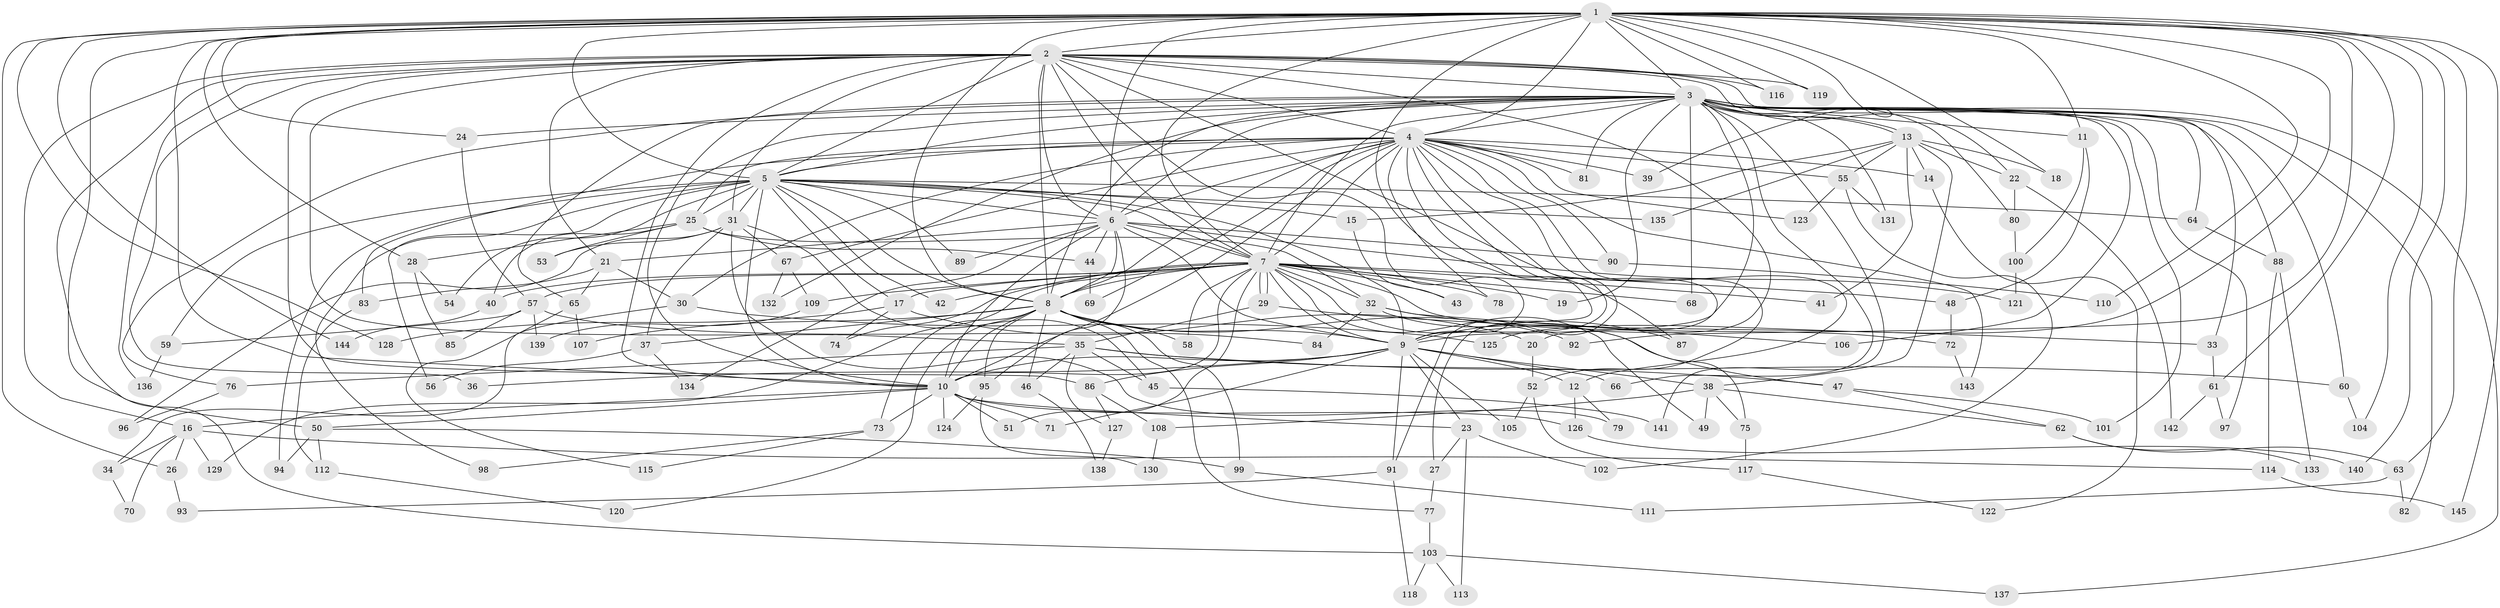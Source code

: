 // coarse degree distribution, {35: 0.009900990099009901, 26: 0.009900990099009901, 28: 0.009900990099009901, 19: 0.009900990099009901, 18: 0.009900990099009901, 3: 0.19801980198019803, 6: 0.009900990099009901, 2: 0.5346534653465347, 4: 0.1188118811881188, 7: 0.019801980198019802, 10: 0.019801980198019802, 1: 0.019801980198019802, 5: 0.009900990099009901, 9: 0.009900990099009901, 12: 0.009900990099009901}
// Generated by graph-tools (version 1.1) at 2025/49/03/04/25 21:49:41]
// undirected, 145 vertices, 315 edges
graph export_dot {
graph [start="1"]
  node [color=gray90,style=filled];
  1;
  2;
  3;
  4;
  5;
  6;
  7;
  8;
  9;
  10;
  11;
  12;
  13;
  14;
  15;
  16;
  17;
  18;
  19;
  20;
  21;
  22;
  23;
  24;
  25;
  26;
  27;
  28;
  29;
  30;
  31;
  32;
  33;
  34;
  35;
  36;
  37;
  38;
  39;
  40;
  41;
  42;
  43;
  44;
  45;
  46;
  47;
  48;
  49;
  50;
  51;
  52;
  53;
  54;
  55;
  56;
  57;
  58;
  59;
  60;
  61;
  62;
  63;
  64;
  65;
  66;
  67;
  68;
  69;
  70;
  71;
  72;
  73;
  74;
  75;
  76;
  77;
  78;
  79;
  80;
  81;
  82;
  83;
  84;
  85;
  86;
  87;
  88;
  89;
  90;
  91;
  92;
  93;
  94;
  95;
  96;
  97;
  98;
  99;
  100;
  101;
  102;
  103;
  104;
  105;
  106;
  107;
  108;
  109;
  110;
  111;
  112;
  113;
  114;
  115;
  116;
  117;
  118;
  119;
  120;
  121;
  122;
  123;
  124;
  125;
  126;
  127;
  128;
  129;
  130;
  131;
  132;
  133;
  134;
  135;
  136;
  137;
  138;
  139;
  140;
  141;
  142;
  143;
  144;
  145;
  1 -- 2;
  1 -- 3;
  1 -- 4;
  1 -- 5;
  1 -- 6;
  1 -- 7;
  1 -- 8;
  1 -- 9;
  1 -- 10;
  1 -- 11;
  1 -- 18;
  1 -- 24;
  1 -- 26;
  1 -- 28;
  1 -- 39;
  1 -- 61;
  1 -- 63;
  1 -- 92;
  1 -- 103;
  1 -- 104;
  1 -- 110;
  1 -- 116;
  1 -- 119;
  1 -- 125;
  1 -- 128;
  1 -- 140;
  1 -- 144;
  1 -- 145;
  2 -- 3;
  2 -- 4;
  2 -- 5;
  2 -- 6;
  2 -- 7;
  2 -- 8;
  2 -- 9;
  2 -- 10;
  2 -- 16;
  2 -- 20;
  2 -- 21;
  2 -- 22;
  2 -- 31;
  2 -- 33;
  2 -- 35;
  2 -- 36;
  2 -- 50;
  2 -- 86;
  2 -- 87;
  2 -- 116;
  2 -- 119;
  2 -- 136;
  3 -- 4;
  3 -- 5;
  3 -- 6;
  3 -- 7;
  3 -- 8;
  3 -- 9;
  3 -- 10;
  3 -- 11;
  3 -- 13;
  3 -- 13;
  3 -- 19;
  3 -- 24;
  3 -- 60;
  3 -- 64;
  3 -- 65;
  3 -- 66;
  3 -- 68;
  3 -- 76;
  3 -- 80;
  3 -- 81;
  3 -- 82;
  3 -- 88;
  3 -- 97;
  3 -- 101;
  3 -- 106;
  3 -- 131;
  3 -- 132;
  3 -- 137;
  3 -- 141;
  4 -- 5;
  4 -- 6;
  4 -- 7;
  4 -- 8;
  4 -- 9;
  4 -- 10;
  4 -- 12;
  4 -- 14;
  4 -- 25;
  4 -- 27;
  4 -- 30;
  4 -- 39;
  4 -- 52;
  4 -- 55;
  4 -- 67;
  4 -- 69;
  4 -- 78;
  4 -- 81;
  4 -- 83;
  4 -- 90;
  4 -- 91;
  4 -- 123;
  4 -- 143;
  5 -- 6;
  5 -- 7;
  5 -- 8;
  5 -- 9;
  5 -- 10;
  5 -- 15;
  5 -- 17;
  5 -- 25;
  5 -- 31;
  5 -- 42;
  5 -- 54;
  5 -- 56;
  5 -- 59;
  5 -- 64;
  5 -- 89;
  5 -- 94;
  5 -- 98;
  5 -- 135;
  6 -- 7;
  6 -- 8;
  6 -- 9;
  6 -- 10;
  6 -- 21;
  6 -- 44;
  6 -- 89;
  6 -- 90;
  6 -- 95;
  6 -- 121;
  6 -- 134;
  7 -- 8;
  7 -- 9;
  7 -- 10;
  7 -- 17;
  7 -- 19;
  7 -- 29;
  7 -- 29;
  7 -- 32;
  7 -- 40;
  7 -- 41;
  7 -- 42;
  7 -- 43;
  7 -- 47;
  7 -- 48;
  7 -- 49;
  7 -- 51;
  7 -- 57;
  7 -- 58;
  7 -- 68;
  7 -- 72;
  7 -- 74;
  7 -- 78;
  7 -- 109;
  7 -- 129;
  8 -- 9;
  8 -- 10;
  8 -- 37;
  8 -- 46;
  8 -- 58;
  8 -- 73;
  8 -- 77;
  8 -- 92;
  8 -- 95;
  8 -- 99;
  8 -- 107;
  8 -- 120;
  9 -- 10;
  9 -- 12;
  9 -- 23;
  9 -- 36;
  9 -- 38;
  9 -- 66;
  9 -- 71;
  9 -- 86;
  9 -- 91;
  9 -- 105;
  10 -- 16;
  10 -- 23;
  10 -- 50;
  10 -- 51;
  10 -- 71;
  10 -- 73;
  10 -- 124;
  10 -- 126;
  11 -- 48;
  11 -- 100;
  12 -- 79;
  12 -- 126;
  13 -- 14;
  13 -- 15;
  13 -- 18;
  13 -- 22;
  13 -- 38;
  13 -- 41;
  13 -- 55;
  13 -- 135;
  14 -- 122;
  15 -- 43;
  16 -- 26;
  16 -- 34;
  16 -- 70;
  16 -- 114;
  16 -- 129;
  17 -- 20;
  17 -- 74;
  17 -- 128;
  20 -- 52;
  21 -- 30;
  21 -- 65;
  21 -- 83;
  22 -- 80;
  22 -- 142;
  23 -- 27;
  23 -- 102;
  23 -- 113;
  24 -- 57;
  25 -- 28;
  25 -- 32;
  25 -- 40;
  25 -- 44;
  25 -- 53;
  26 -- 93;
  27 -- 77;
  28 -- 54;
  28 -- 85;
  29 -- 33;
  29 -- 35;
  30 -- 34;
  30 -- 125;
  31 -- 37;
  31 -- 45;
  31 -- 53;
  31 -- 67;
  31 -- 79;
  31 -- 96;
  32 -- 75;
  32 -- 84;
  32 -- 87;
  32 -- 106;
  33 -- 61;
  34 -- 70;
  35 -- 45;
  35 -- 46;
  35 -- 47;
  35 -- 60;
  35 -- 76;
  35 -- 127;
  37 -- 56;
  37 -- 134;
  38 -- 49;
  38 -- 62;
  38 -- 75;
  38 -- 108;
  40 -- 144;
  44 -- 69;
  45 -- 141;
  46 -- 138;
  47 -- 62;
  47 -- 101;
  48 -- 72;
  50 -- 94;
  50 -- 99;
  50 -- 112;
  52 -- 105;
  52 -- 117;
  55 -- 102;
  55 -- 123;
  55 -- 131;
  57 -- 59;
  57 -- 84;
  57 -- 85;
  57 -- 139;
  59 -- 136;
  60 -- 104;
  61 -- 97;
  61 -- 142;
  62 -- 63;
  62 -- 133;
  63 -- 82;
  63 -- 111;
  64 -- 88;
  65 -- 107;
  65 -- 115;
  67 -- 109;
  67 -- 132;
  72 -- 143;
  73 -- 98;
  73 -- 115;
  75 -- 117;
  76 -- 96;
  77 -- 103;
  80 -- 100;
  83 -- 112;
  86 -- 108;
  86 -- 127;
  88 -- 114;
  88 -- 133;
  90 -- 110;
  91 -- 93;
  91 -- 118;
  95 -- 124;
  95 -- 130;
  99 -- 111;
  100 -- 121;
  103 -- 113;
  103 -- 118;
  103 -- 137;
  108 -- 130;
  109 -- 139;
  112 -- 120;
  114 -- 145;
  117 -- 122;
  126 -- 140;
  127 -- 138;
}
